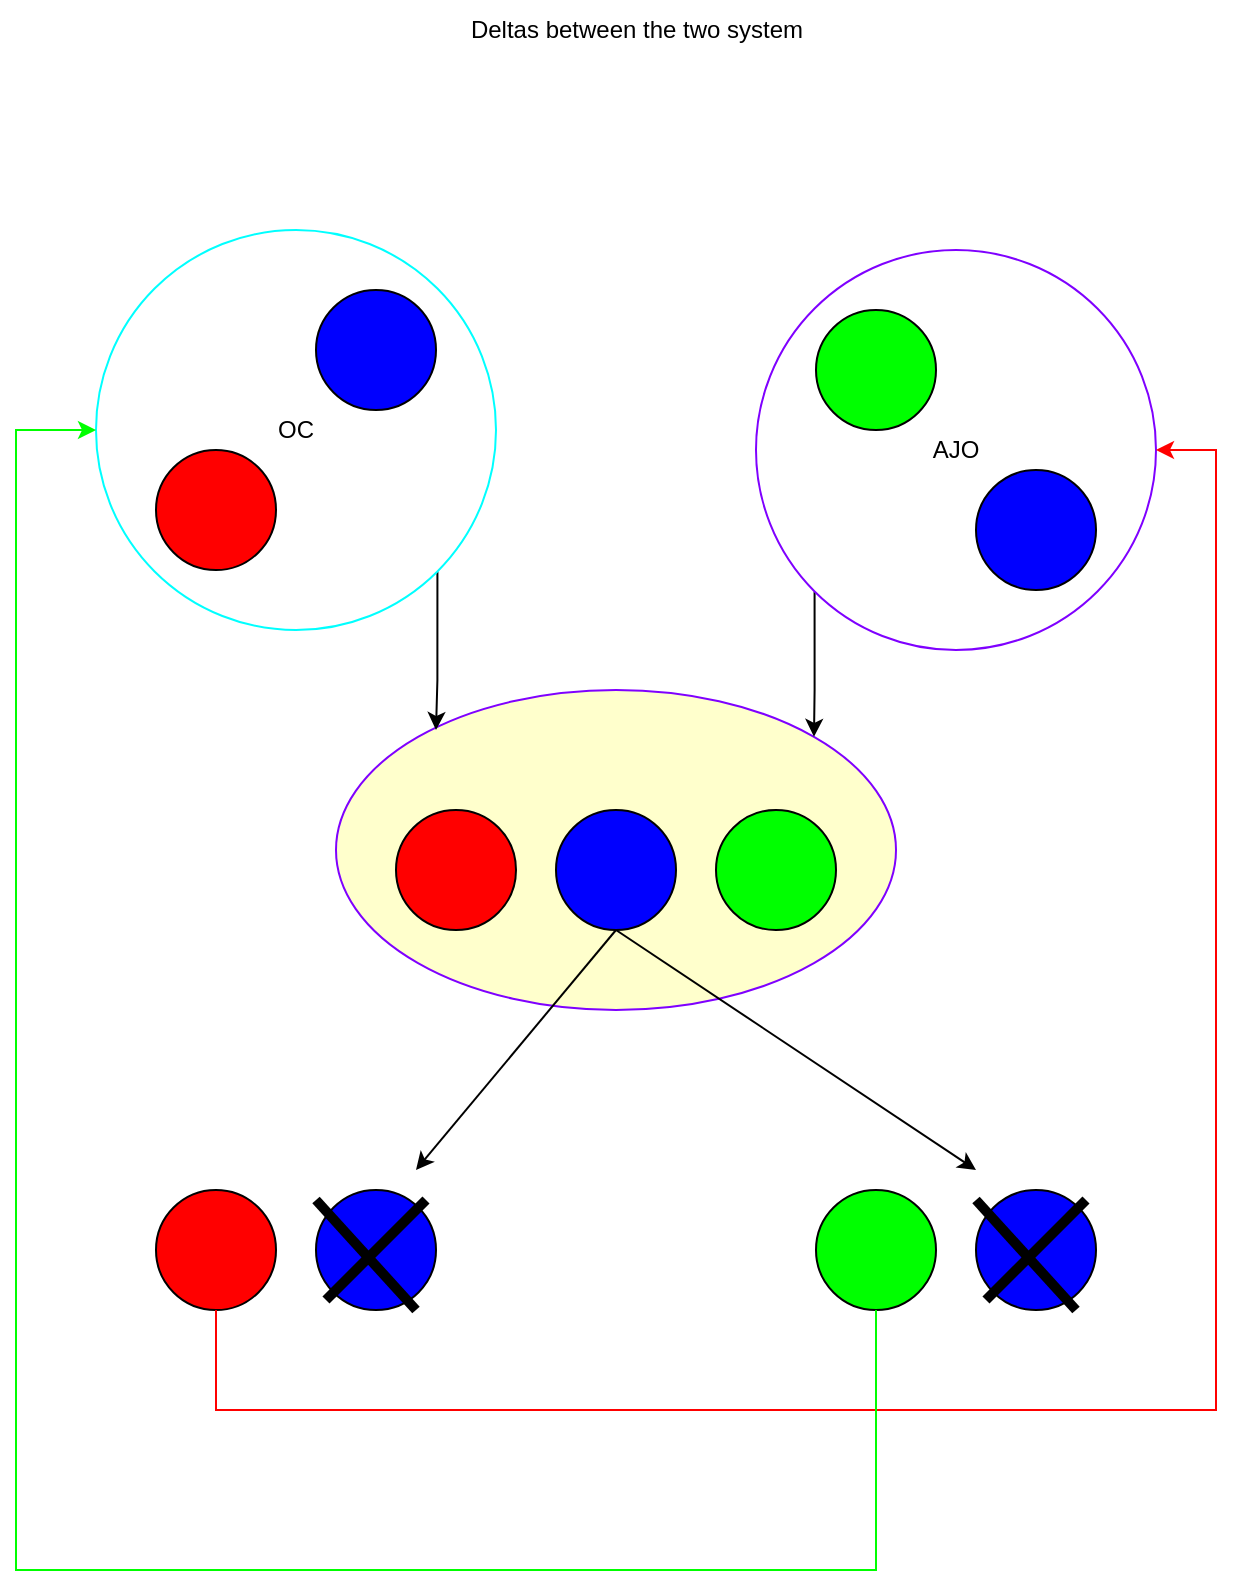 <mxfile version="20.8.21" type="github">
  <diagram name="Page-1" id="cOLVrWmJBsqYHHGzK49I">
    <mxGraphModel dx="1434" dy="916" grid="1" gridSize="10" guides="1" tooltips="1" connect="1" arrows="1" fold="1" page="1" pageScale="1" pageWidth="827" pageHeight="1169" math="0" shadow="0">
      <root>
        <mxCell id="0" />
        <mxCell id="1" parent="0" />
        <mxCell id="kobAwIntnLrDHxQ9oPHN-21" value="" style="ellipse;whiteSpace=wrap;html=1;strokeColor=#7F00FF;fillColor=#FFFFCC;" vertex="1" parent="1">
          <mxGeometry x="280" y="400" width="280" height="160" as="geometry" />
        </mxCell>
        <mxCell id="kobAwIntnLrDHxQ9oPHN-23" style="edgeStyle=orthogonalEdgeStyle;rounded=0;orthogonalLoop=1;jettySize=auto;html=1;exitX=1;exitY=1;exitDx=0;exitDy=0;strokeColor=#000000;strokeWidth=1;" edge="1" parent="1" source="kobAwIntnLrDHxQ9oPHN-1">
          <mxGeometry relative="1" as="geometry">
            <mxPoint x="330" y="420" as="targetPoint" />
          </mxGeometry>
        </mxCell>
        <mxCell id="kobAwIntnLrDHxQ9oPHN-1" value="OC" style="ellipse;whiteSpace=wrap;html=1;aspect=fixed;strokeColor=#00FFFF;" vertex="1" parent="1">
          <mxGeometry x="160" y="170" width="200" height="200" as="geometry" />
        </mxCell>
        <mxCell id="kobAwIntnLrDHxQ9oPHN-4" value="" style="ellipse;whiteSpace=wrap;html=1;aspect=fixed;fillColor=#0000FF;" vertex="1" parent="kobAwIntnLrDHxQ9oPHN-1">
          <mxGeometry x="110" y="30" width="60" height="60" as="geometry" />
        </mxCell>
        <mxCell id="kobAwIntnLrDHxQ9oPHN-3" value="" style="ellipse;whiteSpace=wrap;html=1;aspect=fixed;fillColor=#FF0000;" vertex="1" parent="kobAwIntnLrDHxQ9oPHN-1">
          <mxGeometry x="30" y="110" width="60" height="60" as="geometry" />
        </mxCell>
        <mxCell id="kobAwIntnLrDHxQ9oPHN-24" style="edgeStyle=orthogonalEdgeStyle;rounded=0;orthogonalLoop=1;jettySize=auto;html=1;exitX=0;exitY=1;exitDx=0;exitDy=0;entryX=1;entryY=0;entryDx=0;entryDy=0;strokeColor=#000000;strokeWidth=1;" edge="1" parent="1" source="kobAwIntnLrDHxQ9oPHN-2" target="kobAwIntnLrDHxQ9oPHN-21">
          <mxGeometry relative="1" as="geometry" />
        </mxCell>
        <mxCell id="kobAwIntnLrDHxQ9oPHN-2" value="AJO" style="ellipse;whiteSpace=wrap;html=1;aspect=fixed;strokeColor=#7F00FF;" vertex="1" parent="1">
          <mxGeometry x="490" y="180" width="200" height="200" as="geometry" />
        </mxCell>
        <mxCell id="kobAwIntnLrDHxQ9oPHN-5" value="" style="ellipse;whiteSpace=wrap;html=1;aspect=fixed;fillColor=#0000FF;" vertex="1" parent="kobAwIntnLrDHxQ9oPHN-2">
          <mxGeometry x="110" y="110" width="60" height="60" as="geometry" />
        </mxCell>
        <mxCell id="kobAwIntnLrDHxQ9oPHN-6" value="" style="ellipse;whiteSpace=wrap;html=1;aspect=fixed;fillColor=#00FF00;" vertex="1" parent="kobAwIntnLrDHxQ9oPHN-2">
          <mxGeometry x="30" y="30" width="60" height="60" as="geometry" />
        </mxCell>
        <mxCell id="kobAwIntnLrDHxQ9oPHN-7" value="" style="ellipse;whiteSpace=wrap;html=1;aspect=fixed;fillColor=#FF0000;" vertex="1" parent="1">
          <mxGeometry x="310" y="460" width="60" height="60" as="geometry" />
        </mxCell>
        <mxCell id="kobAwIntnLrDHxQ9oPHN-8" value="" style="ellipse;whiteSpace=wrap;html=1;aspect=fixed;fillColor=#0000FF;" vertex="1" parent="1">
          <mxGeometry x="390" y="460" width="60" height="60" as="geometry" />
        </mxCell>
        <mxCell id="kobAwIntnLrDHxQ9oPHN-9" value="" style="ellipse;whiteSpace=wrap;html=1;aspect=fixed;fillColor=#00FF00;" vertex="1" parent="1">
          <mxGeometry x="470" y="460" width="60" height="60" as="geometry" />
        </mxCell>
        <mxCell id="kobAwIntnLrDHxQ9oPHN-11" value="" style="ellipse;whiteSpace=wrap;html=1;aspect=fixed;fillColor=#FF0000;" vertex="1" parent="1">
          <mxGeometry x="190" y="650" width="60" height="60" as="geometry" />
        </mxCell>
        <mxCell id="kobAwIntnLrDHxQ9oPHN-12" value="" style="ellipse;whiteSpace=wrap;html=1;aspect=fixed;fillColor=#0000FF;" vertex="1" parent="1">
          <mxGeometry x="270" y="650" width="60" height="60" as="geometry" />
        </mxCell>
        <mxCell id="kobAwIntnLrDHxQ9oPHN-13" value="" style="ellipse;whiteSpace=wrap;html=1;aspect=fixed;fillColor=#00FF00;" vertex="1" parent="1">
          <mxGeometry x="520" y="650" width="60" height="60" as="geometry" />
        </mxCell>
        <mxCell id="kobAwIntnLrDHxQ9oPHN-14" value="" style="ellipse;whiteSpace=wrap;html=1;aspect=fixed;fillColor=#0000FF;" vertex="1" parent="1">
          <mxGeometry x="600" y="650" width="60" height="60" as="geometry" />
        </mxCell>
        <mxCell id="kobAwIntnLrDHxQ9oPHN-15" value="" style="endArrow=none;html=1;rounded=0;strokeWidth=5;" edge="1" parent="1">
          <mxGeometry width="50" height="50" relative="1" as="geometry">
            <mxPoint x="275" y="705" as="sourcePoint" />
            <mxPoint x="325" y="655" as="targetPoint" />
          </mxGeometry>
        </mxCell>
        <mxCell id="kobAwIntnLrDHxQ9oPHN-16" value="" style="endArrow=none;html=1;rounded=0;strokeWidth=5;" edge="1" parent="1">
          <mxGeometry width="50" height="50" relative="1" as="geometry">
            <mxPoint x="270" y="655" as="sourcePoint" />
            <mxPoint x="320" y="710" as="targetPoint" />
          </mxGeometry>
        </mxCell>
        <mxCell id="kobAwIntnLrDHxQ9oPHN-17" value="" style="endArrow=none;html=1;rounded=0;strokeWidth=5;" edge="1" parent="1">
          <mxGeometry width="50" height="50" relative="1" as="geometry">
            <mxPoint x="605" y="705" as="sourcePoint" />
            <mxPoint x="655" y="655" as="targetPoint" />
          </mxGeometry>
        </mxCell>
        <mxCell id="kobAwIntnLrDHxQ9oPHN-18" value="" style="endArrow=none;html=1;rounded=0;strokeWidth=5;" edge="1" parent="1">
          <mxGeometry width="50" height="50" relative="1" as="geometry">
            <mxPoint x="600" y="655" as="sourcePoint" />
            <mxPoint x="650" y="710" as="targetPoint" />
          </mxGeometry>
        </mxCell>
        <mxCell id="kobAwIntnLrDHxQ9oPHN-19" value="" style="endArrow=classic;html=1;rounded=0;strokeWidth=1;exitX=0.5;exitY=1;exitDx=0;exitDy=0;entryX=1;entryY=0.5;entryDx=0;entryDy=0;strokeColor=#FF0000;" edge="1" parent="1" source="kobAwIntnLrDHxQ9oPHN-11" target="kobAwIntnLrDHxQ9oPHN-2">
          <mxGeometry width="50" height="50" relative="1" as="geometry">
            <mxPoint x="350" y="490" as="sourcePoint" />
            <mxPoint x="400" y="440" as="targetPoint" />
            <Array as="points">
              <mxPoint x="220" y="760" />
              <mxPoint x="720" y="760" />
              <mxPoint x="720" y="280" />
            </Array>
          </mxGeometry>
        </mxCell>
        <mxCell id="kobAwIntnLrDHxQ9oPHN-20" value="" style="endArrow=classic;html=1;rounded=0;strokeWidth=1;exitX=0.5;exitY=1;exitDx=0;exitDy=0;entryX=0;entryY=0.5;entryDx=0;entryDy=0;strokeColor=#00FF00;" edge="1" parent="1" source="kobAwIntnLrDHxQ9oPHN-13" target="kobAwIntnLrDHxQ9oPHN-1">
          <mxGeometry width="50" height="50" relative="1" as="geometry">
            <mxPoint x="350" y="490" as="sourcePoint" />
            <mxPoint x="400" y="440" as="targetPoint" />
            <Array as="points">
              <mxPoint x="550" y="840" />
              <mxPoint x="120" y="840" />
              <mxPoint x="120" y="270" />
            </Array>
          </mxGeometry>
        </mxCell>
        <mxCell id="kobAwIntnLrDHxQ9oPHN-25" value="" style="endArrow=classic;html=1;rounded=0;strokeColor=#000000;strokeWidth=1;exitX=0.5;exitY=1;exitDx=0;exitDy=0;" edge="1" parent="1" source="kobAwIntnLrDHxQ9oPHN-8">
          <mxGeometry width="50" height="50" relative="1" as="geometry">
            <mxPoint x="340" y="560" as="sourcePoint" />
            <mxPoint x="320" y="640" as="targetPoint" />
          </mxGeometry>
        </mxCell>
        <mxCell id="kobAwIntnLrDHxQ9oPHN-26" value="" style="endArrow=classic;html=1;rounded=0;strokeColor=#000000;strokeWidth=1;exitX=0.5;exitY=1;exitDx=0;exitDy=0;" edge="1" parent="1" source="kobAwIntnLrDHxQ9oPHN-8">
          <mxGeometry width="50" height="50" relative="1" as="geometry">
            <mxPoint x="350" y="490" as="sourcePoint" />
            <mxPoint x="600" y="640" as="targetPoint" />
          </mxGeometry>
        </mxCell>
        <mxCell id="kobAwIntnLrDHxQ9oPHN-27" value="Deltas between the two system" style="text;html=1;align=center;verticalAlign=middle;resizable=0;points=[];autosize=1;strokeColor=none;fillColor=none;" vertex="1" parent="1">
          <mxGeometry x="335" y="55" width="190" height="30" as="geometry" />
        </mxCell>
      </root>
    </mxGraphModel>
  </diagram>
</mxfile>
